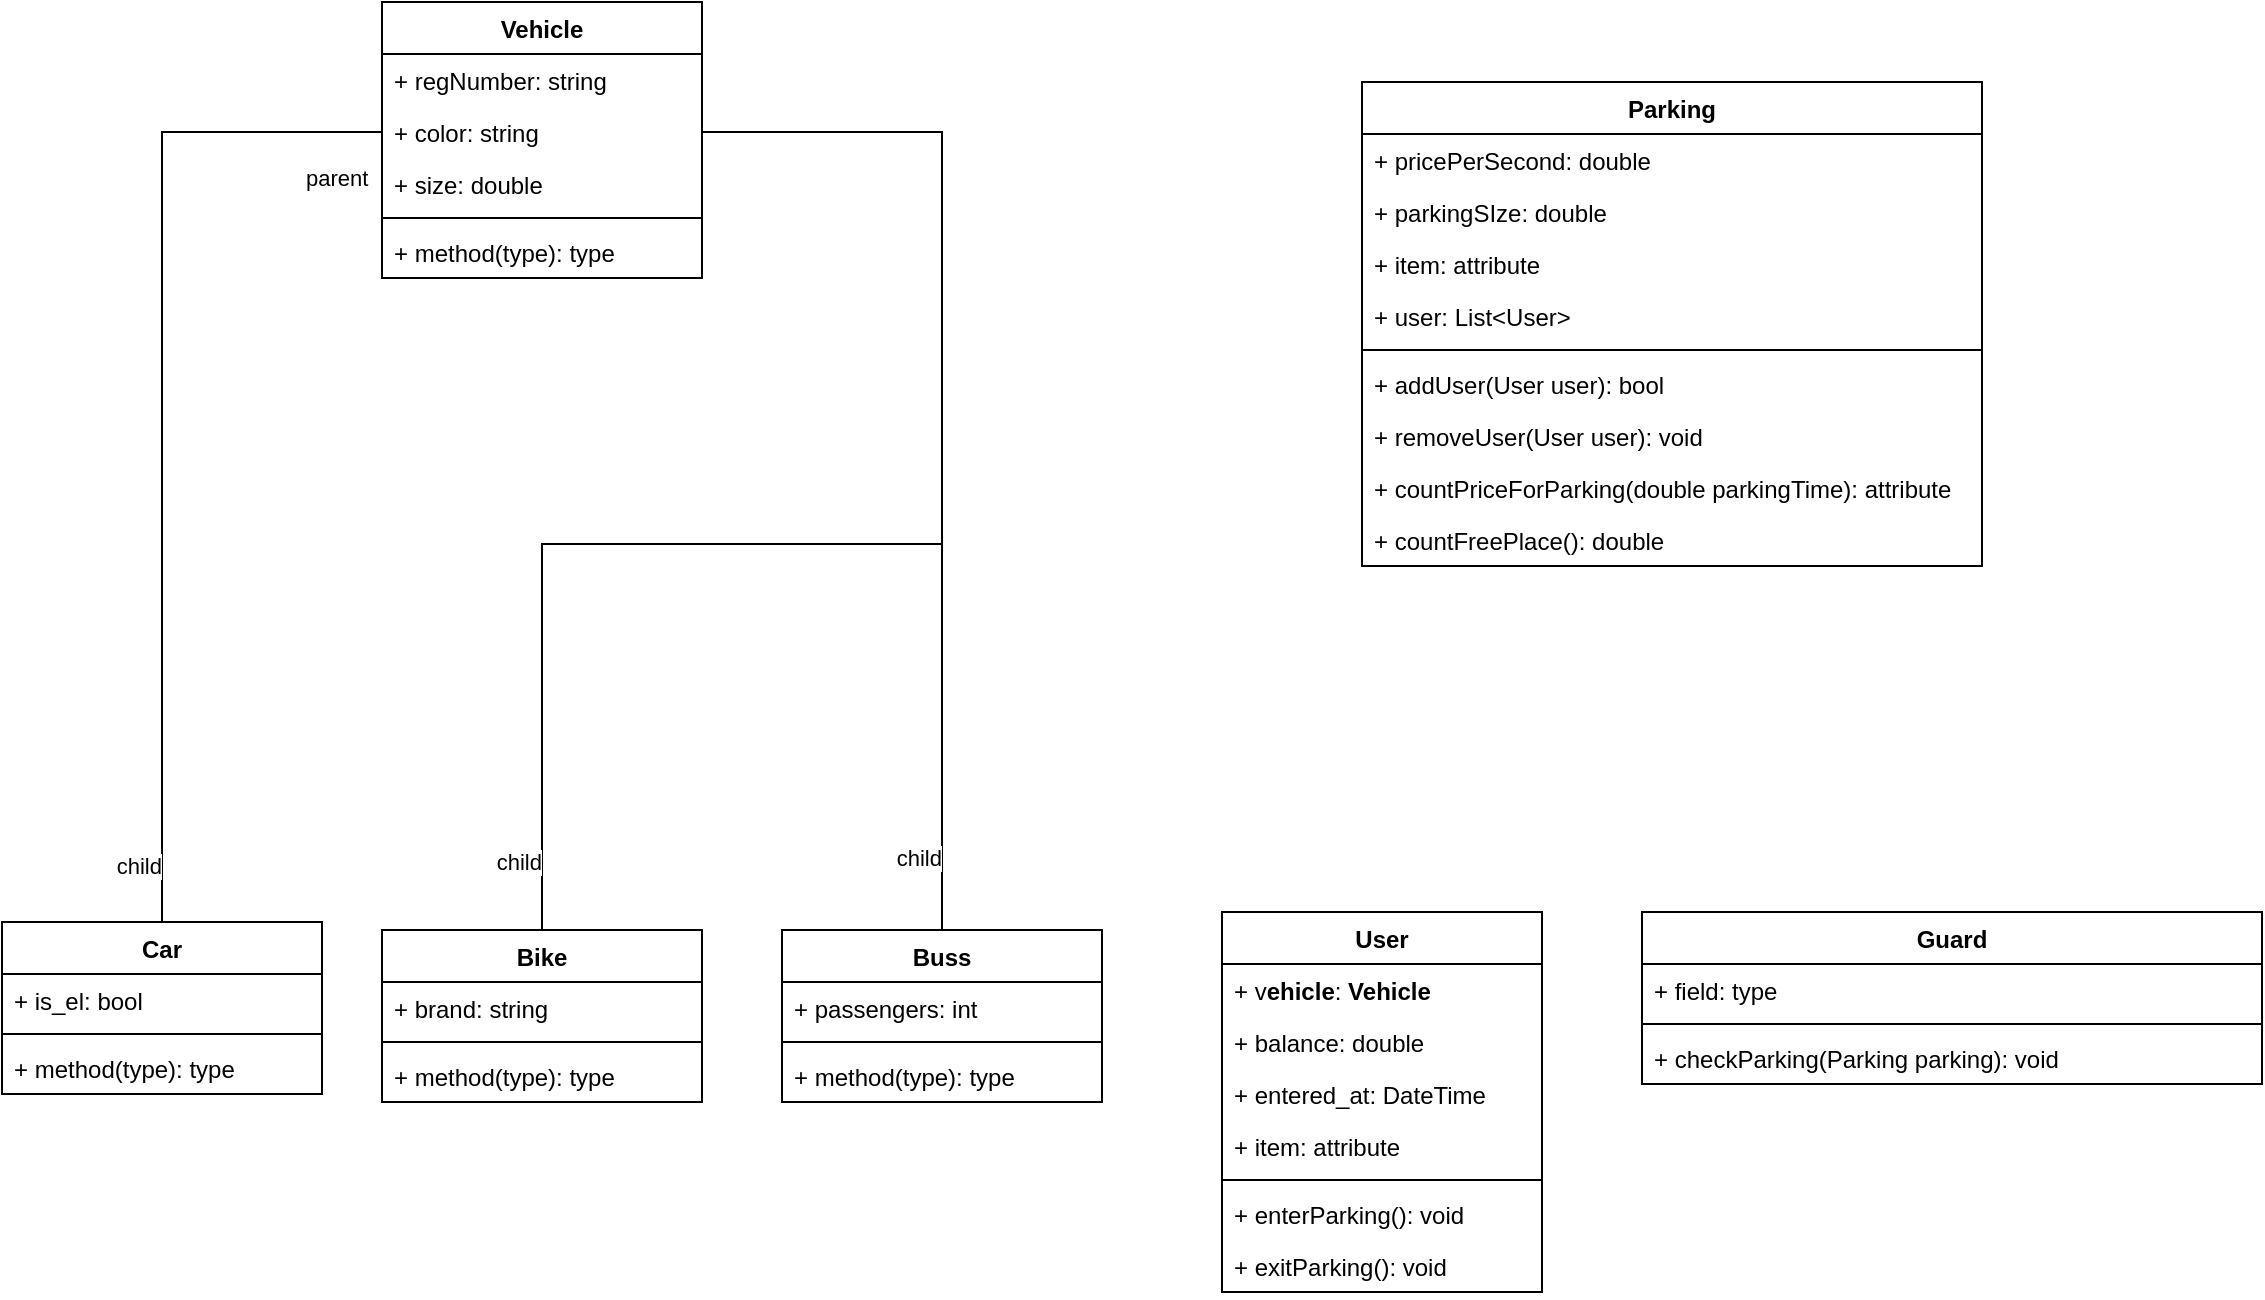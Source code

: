 <mxfile version="24.8.3">
  <diagram name="Page-1" id="d8_uXIcVJEX4v-GWLGfb">
    <mxGraphModel dx="815" dy="446" grid="1" gridSize="10" guides="1" tooltips="1" connect="1" arrows="1" fold="1" page="1" pageScale="1" pageWidth="850" pageHeight="1100" math="0" shadow="0">
      <root>
        <mxCell id="0" />
        <mxCell id="1" parent="0" />
        <mxCell id="TH2mGcFkLHiQyE80FXd0-1" value="Parking" style="swimlane;fontStyle=1;align=center;verticalAlign=top;childLayout=stackLayout;horizontal=1;startSize=26;horizontalStack=0;resizeParent=1;resizeParentMax=0;resizeLast=0;collapsible=1;marginBottom=0;whiteSpace=wrap;html=1;" vertex="1" parent="1">
          <mxGeometry x="960" y="40" width="310" height="242" as="geometry" />
        </mxCell>
        <mxCell id="TH2mGcFkLHiQyE80FXd0-22" value="+ pricePerSecond: double" style="text;strokeColor=none;fillColor=none;align=left;verticalAlign=top;spacingLeft=4;spacingRight=4;overflow=hidden;rotatable=0;points=[[0,0.5],[1,0.5]];portConstraint=eastwest;whiteSpace=wrap;html=1;" vertex="1" parent="TH2mGcFkLHiQyE80FXd0-1">
          <mxGeometry y="26" width="310" height="26" as="geometry" />
        </mxCell>
        <mxCell id="TH2mGcFkLHiQyE80FXd0-24" value="+ parkingSIze: double" style="text;strokeColor=none;fillColor=none;align=left;verticalAlign=top;spacingLeft=4;spacingRight=4;overflow=hidden;rotatable=0;points=[[0,0.5],[1,0.5]];portConstraint=eastwest;whiteSpace=wrap;html=1;" vertex="1" parent="TH2mGcFkLHiQyE80FXd0-1">
          <mxGeometry y="52" width="310" height="26" as="geometry" />
        </mxCell>
        <mxCell id="TH2mGcFkLHiQyE80FXd0-23" value="+ item: attribute" style="text;strokeColor=none;fillColor=none;align=left;verticalAlign=top;spacingLeft=4;spacingRight=4;overflow=hidden;rotatable=0;points=[[0,0.5],[1,0.5]];portConstraint=eastwest;whiteSpace=wrap;html=1;" vertex="1" parent="TH2mGcFkLHiQyE80FXd0-1">
          <mxGeometry y="78" width="310" height="26" as="geometry" />
        </mxCell>
        <mxCell id="TH2mGcFkLHiQyE80FXd0-2" value="+ user: List&amp;lt;User&amp;gt;" style="text;strokeColor=none;fillColor=none;align=left;verticalAlign=top;spacingLeft=4;spacingRight=4;overflow=hidden;rotatable=0;points=[[0,0.5],[1,0.5]];portConstraint=eastwest;whiteSpace=wrap;html=1;" vertex="1" parent="TH2mGcFkLHiQyE80FXd0-1">
          <mxGeometry y="104" width="310" height="26" as="geometry" />
        </mxCell>
        <mxCell id="TH2mGcFkLHiQyE80FXd0-3" value="" style="line;strokeWidth=1;fillColor=none;align=left;verticalAlign=middle;spacingTop=-1;spacingLeft=3;spacingRight=3;rotatable=0;labelPosition=right;points=[];portConstraint=eastwest;strokeColor=inherit;" vertex="1" parent="TH2mGcFkLHiQyE80FXd0-1">
          <mxGeometry y="130" width="310" height="8" as="geometry" />
        </mxCell>
        <mxCell id="TH2mGcFkLHiQyE80FXd0-25" value="+ addUser(User user): bool&lt;div&gt;&lt;span style=&quot;white-space: pre;&quot;&gt;&#x9;&lt;/span&gt;&lt;br&gt;&lt;/div&gt;" style="text;strokeColor=none;fillColor=none;align=left;verticalAlign=top;spacingLeft=4;spacingRight=4;overflow=hidden;rotatable=0;points=[[0,0.5],[1,0.5]];portConstraint=eastwest;whiteSpace=wrap;html=1;" vertex="1" parent="TH2mGcFkLHiQyE80FXd0-1">
          <mxGeometry y="138" width="310" height="26" as="geometry" />
        </mxCell>
        <mxCell id="TH2mGcFkLHiQyE80FXd0-26" value="+ removeUser(User user): void&lt;span style=&quot;white-space: pre;&quot;&gt;&#x9;&lt;/span&gt;" style="text;strokeColor=none;fillColor=none;align=left;verticalAlign=top;spacingLeft=4;spacingRight=4;overflow=hidden;rotatable=0;points=[[0,0.5],[1,0.5]];portConstraint=eastwest;whiteSpace=wrap;html=1;" vertex="1" parent="TH2mGcFkLHiQyE80FXd0-1">
          <mxGeometry y="164" width="310" height="26" as="geometry" />
        </mxCell>
        <mxCell id="TH2mGcFkLHiQyE80FXd0-27" value="+ countPriceForParking(double parkingTime): attribute" style="text;strokeColor=none;fillColor=none;align=left;verticalAlign=top;spacingLeft=4;spacingRight=4;overflow=hidden;rotatable=0;points=[[0,0.5],[1,0.5]];portConstraint=eastwest;whiteSpace=wrap;html=1;" vertex="1" parent="TH2mGcFkLHiQyE80FXd0-1">
          <mxGeometry y="190" width="310" height="26" as="geometry" />
        </mxCell>
        <mxCell id="TH2mGcFkLHiQyE80FXd0-4" value="+ countFreePlace(): double" style="text;strokeColor=none;fillColor=none;align=left;verticalAlign=top;spacingLeft=4;spacingRight=4;overflow=hidden;rotatable=0;points=[[0,0.5],[1,0.5]];portConstraint=eastwest;whiteSpace=wrap;html=1;" vertex="1" parent="TH2mGcFkLHiQyE80FXd0-1">
          <mxGeometry y="216" width="310" height="26" as="geometry" />
        </mxCell>
        <mxCell id="TH2mGcFkLHiQyE80FXd0-5" value="Guard" style="swimlane;fontStyle=1;align=center;verticalAlign=top;childLayout=stackLayout;horizontal=1;startSize=26;horizontalStack=0;resizeParent=1;resizeParentMax=0;resizeLast=0;collapsible=1;marginBottom=0;whiteSpace=wrap;html=1;" vertex="1" parent="1">
          <mxGeometry x="1100" y="455" width="310" height="86" as="geometry" />
        </mxCell>
        <mxCell id="TH2mGcFkLHiQyE80FXd0-6" value="+ field: type" style="text;strokeColor=none;fillColor=none;align=left;verticalAlign=top;spacingLeft=4;spacingRight=4;overflow=hidden;rotatable=0;points=[[0,0.5],[1,0.5]];portConstraint=eastwest;whiteSpace=wrap;html=1;" vertex="1" parent="TH2mGcFkLHiQyE80FXd0-5">
          <mxGeometry y="26" width="310" height="26" as="geometry" />
        </mxCell>
        <mxCell id="TH2mGcFkLHiQyE80FXd0-7" value="" style="line;strokeWidth=1;fillColor=none;align=left;verticalAlign=middle;spacingTop=-1;spacingLeft=3;spacingRight=3;rotatable=0;labelPosition=right;points=[];portConstraint=eastwest;strokeColor=inherit;" vertex="1" parent="TH2mGcFkLHiQyE80FXd0-5">
          <mxGeometry y="52" width="310" height="8" as="geometry" />
        </mxCell>
        <mxCell id="TH2mGcFkLHiQyE80FXd0-8" value="+ checkParking(Parking parking): void" style="text;strokeColor=none;fillColor=none;align=left;verticalAlign=top;spacingLeft=4;spacingRight=4;overflow=hidden;rotatable=0;points=[[0,0.5],[1,0.5]];portConstraint=eastwest;whiteSpace=wrap;html=1;" vertex="1" parent="TH2mGcFkLHiQyE80FXd0-5">
          <mxGeometry y="60" width="310" height="26" as="geometry" />
        </mxCell>
        <mxCell id="TH2mGcFkLHiQyE80FXd0-9" value="User" style="swimlane;fontStyle=1;align=center;verticalAlign=top;childLayout=stackLayout;horizontal=1;startSize=26;horizontalStack=0;resizeParent=1;resizeParentMax=0;resizeLast=0;collapsible=1;marginBottom=0;whiteSpace=wrap;html=1;" vertex="1" parent="1">
          <mxGeometry x="890" y="455" width="160" height="190" as="geometry" />
        </mxCell>
        <mxCell id="TH2mGcFkLHiQyE80FXd0-10" value="+ v&lt;span style=&quot;font-weight: 700; text-align: center;&quot;&gt;ehicle&lt;/span&gt;:&amp;nbsp;&lt;span style=&quot;font-weight: 700; text-align: center;&quot;&gt;Vehicle&lt;/span&gt;" style="text;strokeColor=none;fillColor=none;align=left;verticalAlign=top;spacingLeft=4;spacingRight=4;overflow=hidden;rotatable=0;points=[[0,0.5],[1,0.5]];portConstraint=eastwest;whiteSpace=wrap;html=1;" vertex="1" parent="TH2mGcFkLHiQyE80FXd0-9">
          <mxGeometry y="26" width="160" height="26" as="geometry" />
        </mxCell>
        <mxCell id="TH2mGcFkLHiQyE80FXd0-18" value="+ balance: double" style="text;strokeColor=none;fillColor=none;align=left;verticalAlign=top;spacingLeft=4;spacingRight=4;overflow=hidden;rotatable=0;points=[[0,0.5],[1,0.5]];portConstraint=eastwest;whiteSpace=wrap;html=1;" vertex="1" parent="TH2mGcFkLHiQyE80FXd0-9">
          <mxGeometry y="52" width="160" height="26" as="geometry" />
        </mxCell>
        <mxCell id="TH2mGcFkLHiQyE80FXd0-19" value="+ entered_at: DateTime" style="text;strokeColor=none;fillColor=none;align=left;verticalAlign=top;spacingLeft=4;spacingRight=4;overflow=hidden;rotatable=0;points=[[0,0.5],[1,0.5]];portConstraint=eastwest;whiteSpace=wrap;html=1;" vertex="1" parent="TH2mGcFkLHiQyE80FXd0-9">
          <mxGeometry y="78" width="160" height="26" as="geometry" />
        </mxCell>
        <mxCell id="TH2mGcFkLHiQyE80FXd0-17" value="+ item: attribute" style="text;strokeColor=none;fillColor=none;align=left;verticalAlign=top;spacingLeft=4;spacingRight=4;overflow=hidden;rotatable=0;points=[[0,0.5],[1,0.5]];portConstraint=eastwest;whiteSpace=wrap;html=1;" vertex="1" parent="TH2mGcFkLHiQyE80FXd0-9">
          <mxGeometry y="104" width="160" height="26" as="geometry" />
        </mxCell>
        <mxCell id="TH2mGcFkLHiQyE80FXd0-11" value="" style="line;strokeWidth=1;fillColor=none;align=left;verticalAlign=middle;spacingTop=-1;spacingLeft=3;spacingRight=3;rotatable=0;labelPosition=right;points=[];portConstraint=eastwest;strokeColor=inherit;" vertex="1" parent="TH2mGcFkLHiQyE80FXd0-9">
          <mxGeometry y="130" width="160" height="8" as="geometry" />
        </mxCell>
        <mxCell id="TH2mGcFkLHiQyE80FXd0-21" value="+ enterParking(): void" style="text;strokeColor=none;fillColor=none;align=left;verticalAlign=top;spacingLeft=4;spacingRight=4;overflow=hidden;rotatable=0;points=[[0,0.5],[1,0.5]];portConstraint=eastwest;whiteSpace=wrap;html=1;" vertex="1" parent="TH2mGcFkLHiQyE80FXd0-9">
          <mxGeometry y="138" width="160" height="26" as="geometry" />
        </mxCell>
        <mxCell id="TH2mGcFkLHiQyE80FXd0-20" value="+ exitParking(): void" style="text;strokeColor=none;fillColor=none;align=left;verticalAlign=top;spacingLeft=4;spacingRight=4;overflow=hidden;rotatable=0;points=[[0,0.5],[1,0.5]];portConstraint=eastwest;whiteSpace=wrap;html=1;" vertex="1" parent="TH2mGcFkLHiQyE80FXd0-9">
          <mxGeometry y="164" width="160" height="26" as="geometry" />
        </mxCell>
        <mxCell id="TH2mGcFkLHiQyE80FXd0-13" value="Vehicle" style="swimlane;fontStyle=1;align=center;verticalAlign=top;childLayout=stackLayout;horizontal=1;startSize=26;horizontalStack=0;resizeParent=1;resizeParentMax=0;resizeLast=0;collapsible=1;marginBottom=0;whiteSpace=wrap;html=1;" vertex="1" parent="1">
          <mxGeometry x="470" width="160" height="138" as="geometry" />
        </mxCell>
        <mxCell id="TH2mGcFkLHiQyE80FXd0-32" value="+ regNumber: string" style="text;strokeColor=none;fillColor=none;align=left;verticalAlign=top;spacingLeft=4;spacingRight=4;overflow=hidden;rotatable=0;points=[[0,0.5],[1,0.5]];portConstraint=eastwest;whiteSpace=wrap;html=1;" vertex="1" parent="TH2mGcFkLHiQyE80FXd0-13">
          <mxGeometry y="26" width="160" height="26" as="geometry" />
        </mxCell>
        <mxCell id="TH2mGcFkLHiQyE80FXd0-33" value="+ color: string" style="text;strokeColor=none;fillColor=none;align=left;verticalAlign=top;spacingLeft=4;spacingRight=4;overflow=hidden;rotatable=0;points=[[0,0.5],[1,0.5]];portConstraint=eastwest;whiteSpace=wrap;html=1;" vertex="1" parent="TH2mGcFkLHiQyE80FXd0-13">
          <mxGeometry y="52" width="160" height="26" as="geometry" />
        </mxCell>
        <mxCell id="TH2mGcFkLHiQyE80FXd0-14" value="+ size: double" style="text;strokeColor=none;fillColor=none;align=left;verticalAlign=top;spacingLeft=4;spacingRight=4;overflow=hidden;rotatable=0;points=[[0,0.5],[1,0.5]];portConstraint=eastwest;whiteSpace=wrap;html=1;" vertex="1" parent="TH2mGcFkLHiQyE80FXd0-13">
          <mxGeometry y="78" width="160" height="26" as="geometry" />
        </mxCell>
        <mxCell id="TH2mGcFkLHiQyE80FXd0-15" value="" style="line;strokeWidth=1;fillColor=none;align=left;verticalAlign=middle;spacingTop=-1;spacingLeft=3;spacingRight=3;rotatable=0;labelPosition=right;points=[];portConstraint=eastwest;strokeColor=inherit;" vertex="1" parent="TH2mGcFkLHiQyE80FXd0-13">
          <mxGeometry y="104" width="160" height="8" as="geometry" />
        </mxCell>
        <mxCell id="TH2mGcFkLHiQyE80FXd0-16" value="+ method(type): type" style="text;strokeColor=none;fillColor=none;align=left;verticalAlign=top;spacingLeft=4;spacingRight=4;overflow=hidden;rotatable=0;points=[[0,0.5],[1,0.5]];portConstraint=eastwest;whiteSpace=wrap;html=1;" vertex="1" parent="TH2mGcFkLHiQyE80FXd0-13">
          <mxGeometry y="112" width="160" height="26" as="geometry" />
        </mxCell>
        <mxCell id="TH2mGcFkLHiQyE80FXd0-28" value="Car" style="swimlane;fontStyle=1;align=center;verticalAlign=top;childLayout=stackLayout;horizontal=1;startSize=26;horizontalStack=0;resizeParent=1;resizeParentMax=0;resizeLast=0;collapsible=1;marginBottom=0;whiteSpace=wrap;html=1;" vertex="1" parent="1">
          <mxGeometry x="280" y="460" width="160" height="86" as="geometry" />
        </mxCell>
        <mxCell id="TH2mGcFkLHiQyE80FXd0-29" value="+ is_el: bool" style="text;strokeColor=none;fillColor=none;align=left;verticalAlign=top;spacingLeft=4;spacingRight=4;overflow=hidden;rotatable=0;points=[[0,0.5],[1,0.5]];portConstraint=eastwest;whiteSpace=wrap;html=1;" vertex="1" parent="TH2mGcFkLHiQyE80FXd0-28">
          <mxGeometry y="26" width="160" height="26" as="geometry" />
        </mxCell>
        <mxCell id="TH2mGcFkLHiQyE80FXd0-30" value="" style="line;strokeWidth=1;fillColor=none;align=left;verticalAlign=middle;spacingTop=-1;spacingLeft=3;spacingRight=3;rotatable=0;labelPosition=right;points=[];portConstraint=eastwest;strokeColor=inherit;" vertex="1" parent="TH2mGcFkLHiQyE80FXd0-28">
          <mxGeometry y="52" width="160" height="8" as="geometry" />
        </mxCell>
        <mxCell id="TH2mGcFkLHiQyE80FXd0-31" value="+ method(type): type" style="text;strokeColor=none;fillColor=none;align=left;verticalAlign=top;spacingLeft=4;spacingRight=4;overflow=hidden;rotatable=0;points=[[0,0.5],[1,0.5]];portConstraint=eastwest;whiteSpace=wrap;html=1;" vertex="1" parent="TH2mGcFkLHiQyE80FXd0-28">
          <mxGeometry y="60" width="160" height="26" as="geometry" />
        </mxCell>
        <mxCell id="TH2mGcFkLHiQyE80FXd0-42" value="Bike" style="swimlane;fontStyle=1;align=center;verticalAlign=top;childLayout=stackLayout;horizontal=1;startSize=26;horizontalStack=0;resizeParent=1;resizeParentMax=0;resizeLast=0;collapsible=1;marginBottom=0;whiteSpace=wrap;html=1;" vertex="1" parent="1">
          <mxGeometry x="470" y="464" width="160" height="86" as="geometry" />
        </mxCell>
        <mxCell id="TH2mGcFkLHiQyE80FXd0-43" value="+ brand: string" style="text;strokeColor=none;fillColor=none;align=left;verticalAlign=top;spacingLeft=4;spacingRight=4;overflow=hidden;rotatable=0;points=[[0,0.5],[1,0.5]];portConstraint=eastwest;whiteSpace=wrap;html=1;" vertex="1" parent="TH2mGcFkLHiQyE80FXd0-42">
          <mxGeometry y="26" width="160" height="26" as="geometry" />
        </mxCell>
        <mxCell id="TH2mGcFkLHiQyE80FXd0-44" value="" style="line;strokeWidth=1;fillColor=none;align=left;verticalAlign=middle;spacingTop=-1;spacingLeft=3;spacingRight=3;rotatable=0;labelPosition=right;points=[];portConstraint=eastwest;strokeColor=inherit;" vertex="1" parent="TH2mGcFkLHiQyE80FXd0-42">
          <mxGeometry y="52" width="160" height="8" as="geometry" />
        </mxCell>
        <mxCell id="TH2mGcFkLHiQyE80FXd0-45" value="+ method(type): type" style="text;strokeColor=none;fillColor=none;align=left;verticalAlign=top;spacingLeft=4;spacingRight=4;overflow=hidden;rotatable=0;points=[[0,0.5],[1,0.5]];portConstraint=eastwest;whiteSpace=wrap;html=1;" vertex="1" parent="TH2mGcFkLHiQyE80FXd0-42">
          <mxGeometry y="60" width="160" height="26" as="geometry" />
        </mxCell>
        <mxCell id="TH2mGcFkLHiQyE80FXd0-50" value="Buss" style="swimlane;fontStyle=1;align=center;verticalAlign=top;childLayout=stackLayout;horizontal=1;startSize=26;horizontalStack=0;resizeParent=1;resizeParentMax=0;resizeLast=0;collapsible=1;marginBottom=0;whiteSpace=wrap;html=1;" vertex="1" parent="1">
          <mxGeometry x="670" y="464" width="160" height="86" as="geometry" />
        </mxCell>
        <mxCell id="TH2mGcFkLHiQyE80FXd0-51" value="+ passengers: int" style="text;strokeColor=none;fillColor=none;align=left;verticalAlign=top;spacingLeft=4;spacingRight=4;overflow=hidden;rotatable=0;points=[[0,0.5],[1,0.5]];portConstraint=eastwest;whiteSpace=wrap;html=1;" vertex="1" parent="TH2mGcFkLHiQyE80FXd0-50">
          <mxGeometry y="26" width="160" height="26" as="geometry" />
        </mxCell>
        <mxCell id="TH2mGcFkLHiQyE80FXd0-52" value="" style="line;strokeWidth=1;fillColor=none;align=left;verticalAlign=middle;spacingTop=-1;spacingLeft=3;spacingRight=3;rotatable=0;labelPosition=right;points=[];portConstraint=eastwest;strokeColor=inherit;" vertex="1" parent="TH2mGcFkLHiQyE80FXd0-50">
          <mxGeometry y="52" width="160" height="8" as="geometry" />
        </mxCell>
        <mxCell id="TH2mGcFkLHiQyE80FXd0-53" value="+ method(type): type" style="text;strokeColor=none;fillColor=none;align=left;verticalAlign=top;spacingLeft=4;spacingRight=4;overflow=hidden;rotatable=0;points=[[0,0.5],[1,0.5]];portConstraint=eastwest;whiteSpace=wrap;html=1;" vertex="1" parent="TH2mGcFkLHiQyE80FXd0-50">
          <mxGeometry y="60" width="160" height="26" as="geometry" />
        </mxCell>
        <mxCell id="TH2mGcFkLHiQyE80FXd0-54" value="" style="endArrow=none;html=1;edgeStyle=orthogonalEdgeStyle;rounded=0;exitX=0;exitY=0.5;exitDx=0;exitDy=0;entryX=0.5;entryY=0;entryDx=0;entryDy=0;" edge="1" parent="1" source="TH2mGcFkLHiQyE80FXd0-33" target="TH2mGcFkLHiQyE80FXd0-28">
          <mxGeometry relative="1" as="geometry">
            <mxPoint x="570" y="360" as="sourcePoint" />
            <mxPoint x="730" y="360" as="targetPoint" />
          </mxGeometry>
        </mxCell>
        <mxCell id="TH2mGcFkLHiQyE80FXd0-55" value="parent" style="edgeLabel;resizable=0;html=1;align=left;verticalAlign=bottom;" connectable="0" vertex="1" parent="TH2mGcFkLHiQyE80FXd0-54">
          <mxGeometry x="-1" relative="1" as="geometry">
            <mxPoint x="-40" y="31" as="offset" />
          </mxGeometry>
        </mxCell>
        <mxCell id="TH2mGcFkLHiQyE80FXd0-56" value="child" style="edgeLabel;resizable=0;html=1;align=right;verticalAlign=bottom;" connectable="0" vertex="1" parent="TH2mGcFkLHiQyE80FXd0-54">
          <mxGeometry x="1" relative="1" as="geometry">
            <mxPoint y="-20" as="offset" />
          </mxGeometry>
        </mxCell>
        <mxCell id="TH2mGcFkLHiQyE80FXd0-57" value="" style="endArrow=none;html=1;edgeStyle=orthogonalEdgeStyle;rounded=0;exitX=1;exitY=0.5;exitDx=0;exitDy=0;entryX=0.5;entryY=0;entryDx=0;entryDy=0;" edge="1" parent="1" source="TH2mGcFkLHiQyE80FXd0-33" target="TH2mGcFkLHiQyE80FXd0-42">
          <mxGeometry relative="1" as="geometry">
            <mxPoint x="670" y="410" as="sourcePoint" />
            <mxPoint x="830" y="410" as="targetPoint" />
            <Array as="points">
              <mxPoint x="750" y="65" />
              <mxPoint x="750" y="271" />
              <mxPoint x="550" y="271" />
            </Array>
          </mxGeometry>
        </mxCell>
        <mxCell id="TH2mGcFkLHiQyE80FXd0-59" value="child" style="edgeLabel;resizable=0;html=1;align=right;verticalAlign=bottom;" connectable="0" vertex="1" parent="TH2mGcFkLHiQyE80FXd0-57">
          <mxGeometry x="1" relative="1" as="geometry">
            <mxPoint y="-26" as="offset" />
          </mxGeometry>
        </mxCell>
        <mxCell id="TH2mGcFkLHiQyE80FXd0-60" value="" style="endArrow=none;html=1;edgeStyle=orthogonalEdgeStyle;rounded=0;exitX=1;exitY=0.5;exitDx=0;exitDy=0;entryX=0.5;entryY=0;entryDx=0;entryDy=0;" edge="1" parent="1" source="TH2mGcFkLHiQyE80FXd0-33" target="TH2mGcFkLHiQyE80FXd0-50">
          <mxGeometry relative="1" as="geometry">
            <mxPoint x="670" y="410" as="sourcePoint" />
            <mxPoint x="830" y="410" as="targetPoint" />
          </mxGeometry>
        </mxCell>
        <mxCell id="TH2mGcFkLHiQyE80FXd0-62" value="child" style="edgeLabel;resizable=0;html=1;align=right;verticalAlign=bottom;" connectable="0" vertex="1" parent="TH2mGcFkLHiQyE80FXd0-60">
          <mxGeometry x="1" relative="1" as="geometry">
            <mxPoint y="-28" as="offset" />
          </mxGeometry>
        </mxCell>
      </root>
    </mxGraphModel>
  </diagram>
</mxfile>
